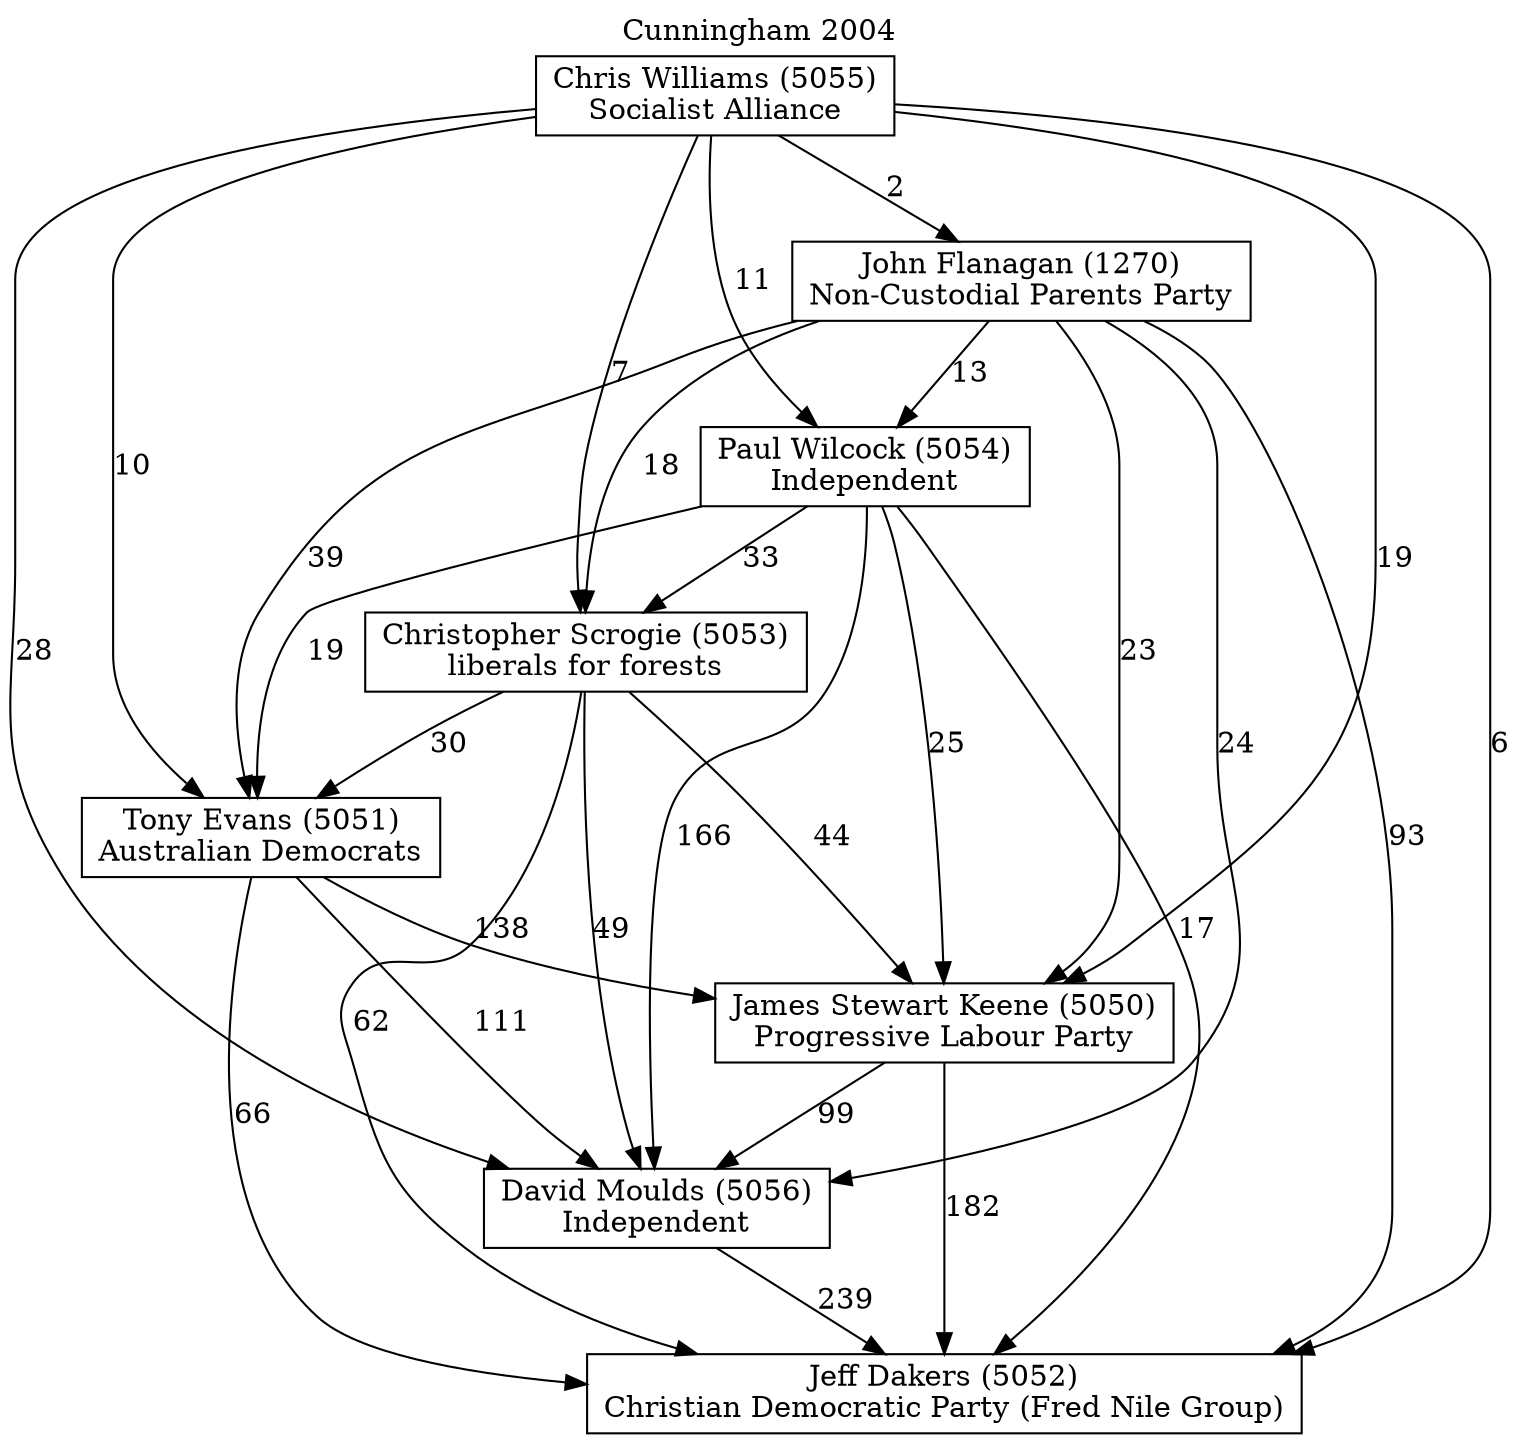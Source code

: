 // House preference flow
digraph "Jeff Dakers (5052)_Cunningham_2004" {
	graph [label="Cunningham 2004" labelloc=t mclimit=10]
	node [shape=box]
	"Jeff Dakers (5052)" [label="Jeff Dakers (5052)
Christian Democratic Party (Fred Nile Group)"]
	"David Moulds (5056)" [label="David Moulds (5056)
Independent"]
	"James Stewart Keene (5050)" [label="James Stewart Keene (5050)
Progressive Labour Party"]
	"Tony Evans (5051)" [label="Tony Evans (5051)
Australian Democrats"]
	"Christopher Scrogie (5053)" [label="Christopher Scrogie (5053)
liberals for forests"]
	"Paul Wilcock (5054)" [label="Paul Wilcock (5054)
Independent"]
	"John Flanagan (1270)" [label="John Flanagan (1270)
Non-Custodial Parents Party"]
	"Chris Williams (5055)" [label="Chris Williams (5055)
Socialist Alliance"]
	"David Moulds (5056)" -> "Jeff Dakers (5052)" [label=239]
	"James Stewart Keene (5050)" -> "David Moulds (5056)" [label=99]
	"Tony Evans (5051)" -> "James Stewart Keene (5050)" [label=138]
	"Christopher Scrogie (5053)" -> "Tony Evans (5051)" [label=30]
	"Paul Wilcock (5054)" -> "Christopher Scrogie (5053)" [label=33]
	"John Flanagan (1270)" -> "Paul Wilcock (5054)" [label=13]
	"Chris Williams (5055)" -> "John Flanagan (1270)" [label=2]
	"James Stewart Keene (5050)" -> "Jeff Dakers (5052)" [label=182]
	"Tony Evans (5051)" -> "Jeff Dakers (5052)" [label=66]
	"Christopher Scrogie (5053)" -> "Jeff Dakers (5052)" [label=62]
	"Paul Wilcock (5054)" -> "Jeff Dakers (5052)" [label=17]
	"John Flanagan (1270)" -> "Jeff Dakers (5052)" [label=93]
	"Chris Williams (5055)" -> "Jeff Dakers (5052)" [label=6]
	"Chris Williams (5055)" -> "Paul Wilcock (5054)" [label=11]
	"John Flanagan (1270)" -> "Christopher Scrogie (5053)" [label=18]
	"Chris Williams (5055)" -> "Christopher Scrogie (5053)" [label=7]
	"Paul Wilcock (5054)" -> "Tony Evans (5051)" [label=19]
	"John Flanagan (1270)" -> "Tony Evans (5051)" [label=39]
	"Chris Williams (5055)" -> "Tony Evans (5051)" [label=10]
	"Christopher Scrogie (5053)" -> "James Stewart Keene (5050)" [label=44]
	"Paul Wilcock (5054)" -> "James Stewart Keene (5050)" [label=25]
	"John Flanagan (1270)" -> "James Stewart Keene (5050)" [label=23]
	"Chris Williams (5055)" -> "James Stewart Keene (5050)" [label=19]
	"Tony Evans (5051)" -> "David Moulds (5056)" [label=111]
	"Christopher Scrogie (5053)" -> "David Moulds (5056)" [label=49]
	"Paul Wilcock (5054)" -> "David Moulds (5056)" [label=166]
	"John Flanagan (1270)" -> "David Moulds (5056)" [label=24]
	"Chris Williams (5055)" -> "David Moulds (5056)" [label=28]
}
